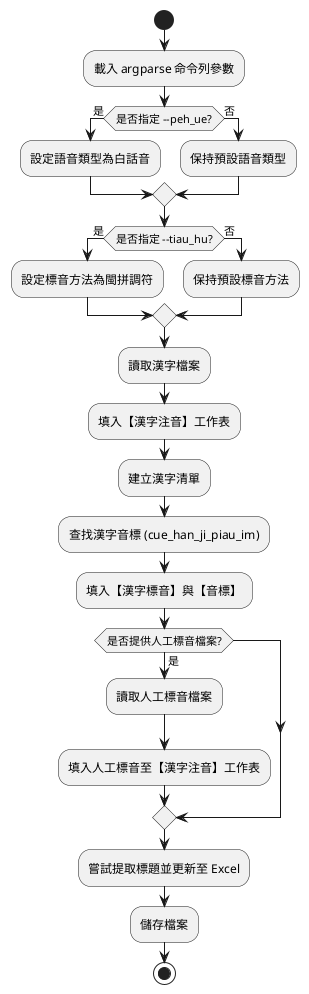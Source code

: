 @startuml
start
:載入 argparse 命令列參數;
if (是否指定 --peh_ue?) then (是)
    :設定語音類型為白話音;
else (否)
    :保持預設語音類型;
endif

if (是否指定 --tiau_hu?) then (是)
    :設定標音方法為閩拼調符;
else (否)
    :保持預設標音方法;
endif

:讀取漢字檔案;
:填入【漢字注音】工作表;

:建立漢字清單;
:查找漢字音標 (cue_han_ji_piau_im);
:填入【漢字標音】與【音標】;

if (是否提供人工標音檔案?) then (是)
    :讀取人工標音檔案;
    :填入人工標音至【漢字注音】工作表;
endif

:嘗試提取標題並更新至 Excel;
:儲存檔案;
stop
@enduml
